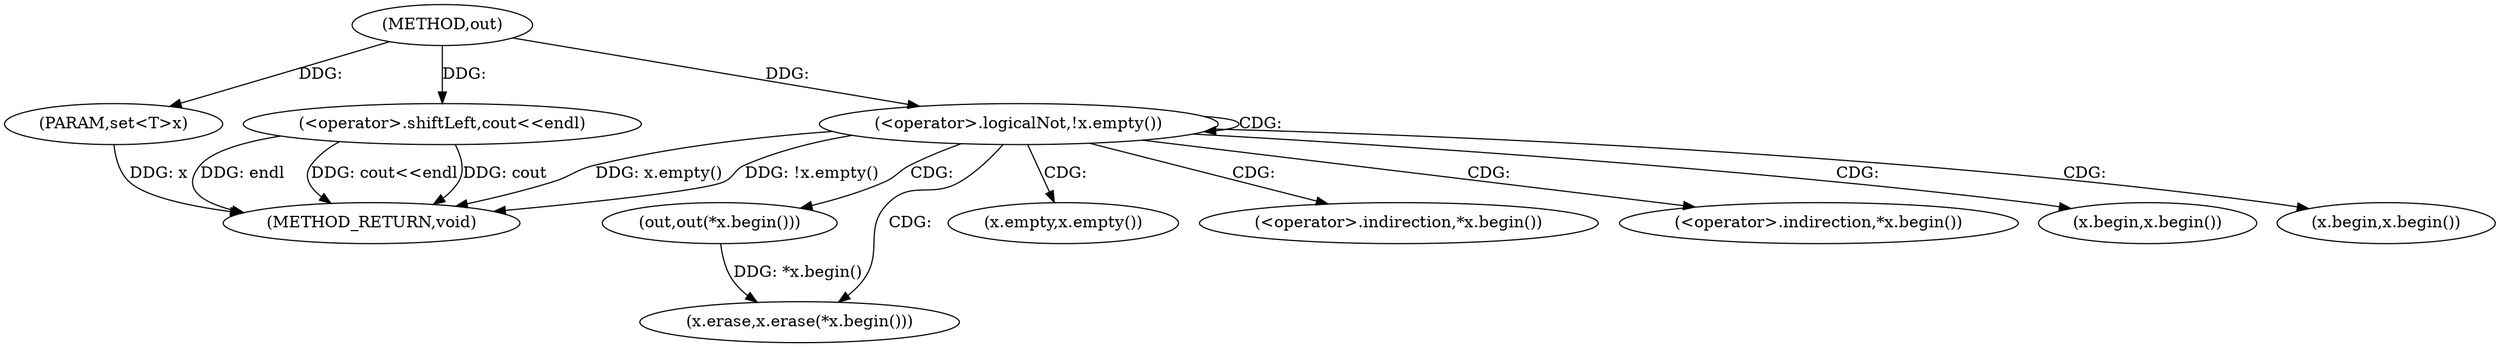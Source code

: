 digraph "out" {  
"1000341" [label = "(METHOD,out)" ]
"1000357" [label = "(METHOD_RETURN,void)" ]
"1000342" [label = "(PARAM,set<T>x)" ]
"1000354" [label = "(<operator>.shiftLeft,cout<<endl)" ]
"1000345" [label = "(<operator>.logicalNot,!x.empty())" ]
"1000348" [label = "(out,out(*x.begin()))" ]
"1000351" [label = "(x.erase,x.erase(*x.begin()))" ]
"1000346" [label = "(x.empty,x.empty())" ]
"1000349" [label = "(<operator>.indirection,*x.begin())" ]
"1000352" [label = "(<operator>.indirection,*x.begin())" ]
"1000350" [label = "(x.begin,x.begin())" ]
"1000353" [label = "(x.begin,x.begin())" ]
  "1000342" -> "1000357"  [ label = "DDG: x"] 
  "1000345" -> "1000357"  [ label = "DDG: x.empty()"] 
  "1000345" -> "1000357"  [ label = "DDG: !x.empty()"] 
  "1000354" -> "1000357"  [ label = "DDG: endl"] 
  "1000354" -> "1000357"  [ label = "DDG: cout<<endl"] 
  "1000354" -> "1000357"  [ label = "DDG: cout"] 
  "1000341" -> "1000342"  [ label = "DDG: "] 
  "1000341" -> "1000354"  [ label = "DDG: "] 
  "1000341" -> "1000345"  [ label = "DDG: "] 
  "1000348" -> "1000351"  [ label = "DDG: *x.begin()"] 
  "1000345" -> "1000345"  [ label = "CDG: "] 
  "1000345" -> "1000352"  [ label = "CDG: "] 
  "1000345" -> "1000351"  [ label = "CDG: "] 
  "1000345" -> "1000353"  [ label = "CDG: "] 
  "1000345" -> "1000349"  [ label = "CDG: "] 
  "1000345" -> "1000346"  [ label = "CDG: "] 
  "1000345" -> "1000350"  [ label = "CDG: "] 
  "1000345" -> "1000348"  [ label = "CDG: "] 
}
